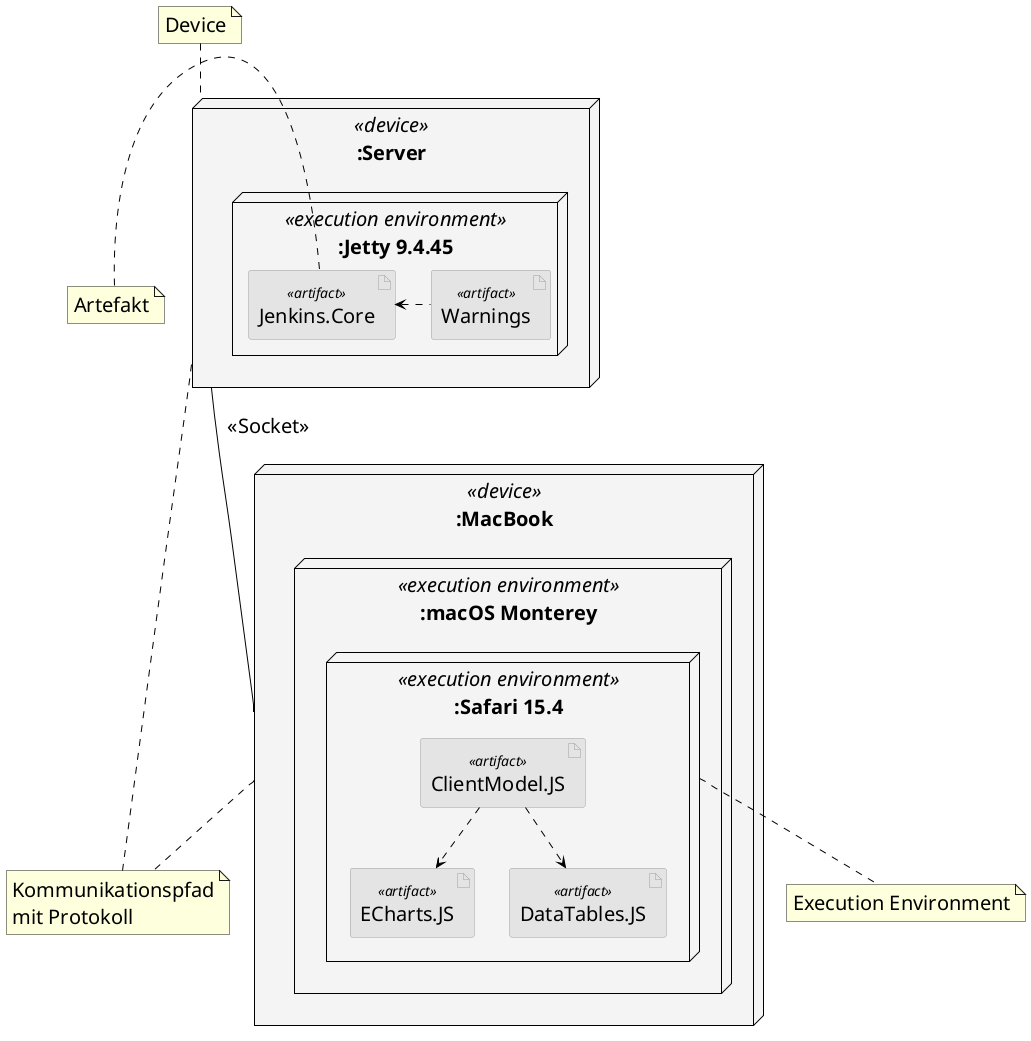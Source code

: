 @startuml

skinparam componentStyle uml2
skinparam FontName Arial Black
skinparam classFontName Arial
skinparam classAttributeIconSize 0
skinparam defaultFontSize 20
skinparam classFontSize 24
skinparam componentStyle uml2
skinparam ArrowColor black

skinparam node {
  BackgroundColor #f4f4f4
  BorderColor #a0a0a0
  BackgroundColor<<Main>> gold
  BorderColor black
}

skinparam artifact {
  BackgroundColor #e4e4e4
  BorderColor #a0a0a0
  ArrowColor black
  FontName Arial Unicode MS
  FontSize 20
  StereotypeFontSize 14
}

node ":MacBook" <<device>> {
    node ":macOS Monterey" <<execution environment>>  {
        node ":Safari 15.4" <<execution environment>>  {
            artifact ECharts.JS <<artifact>> as EI
            artifact DataTables.JS <<artifact>> as DI
            artifact ClientModel.JS <<artifact>> as P
        }
    }
}


P ..> EI
P ..> DI

node ":Server" <<device>> {
    node ":Jetty 9.4.45" <<execution environment>>  {
        artifact Warnings <<artifact>> as W
        artifact Jenkins.Core <<artifact>> as C
    }
}

C <. W

":Server" -down- ":MacBook" : "  <<Socket>>"

note "Artefakt" as artifact
note "Kommunikationspfad\nmit Protokoll" as channel
note "Device" as device
note "Execution Environment" as env

":Server" .up. device
":Safari 15.4" .down. env

":Server" .. channel
":MacBook" .. channel

C .left. artifact


@enduml
